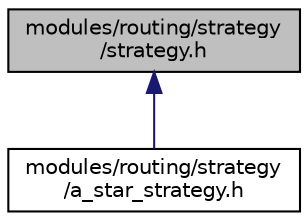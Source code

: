 digraph "modules/routing/strategy/strategy.h"
{
  edge [fontname="Helvetica",fontsize="10",labelfontname="Helvetica",labelfontsize="10"];
  node [fontname="Helvetica",fontsize="10",shape=record];
  Node17 [label="modules/routing/strategy\l/strategy.h",height=0.2,width=0.4,color="black", fillcolor="grey75", style="filled", fontcolor="black"];
  Node17 -> Node18 [dir="back",color="midnightblue",fontsize="10",style="solid",fontname="Helvetica"];
  Node18 [label="modules/routing/strategy\l/a_star_strategy.h",height=0.2,width=0.4,color="black", fillcolor="white", style="filled",URL="$a__star__strategy_8h.html"];
}
